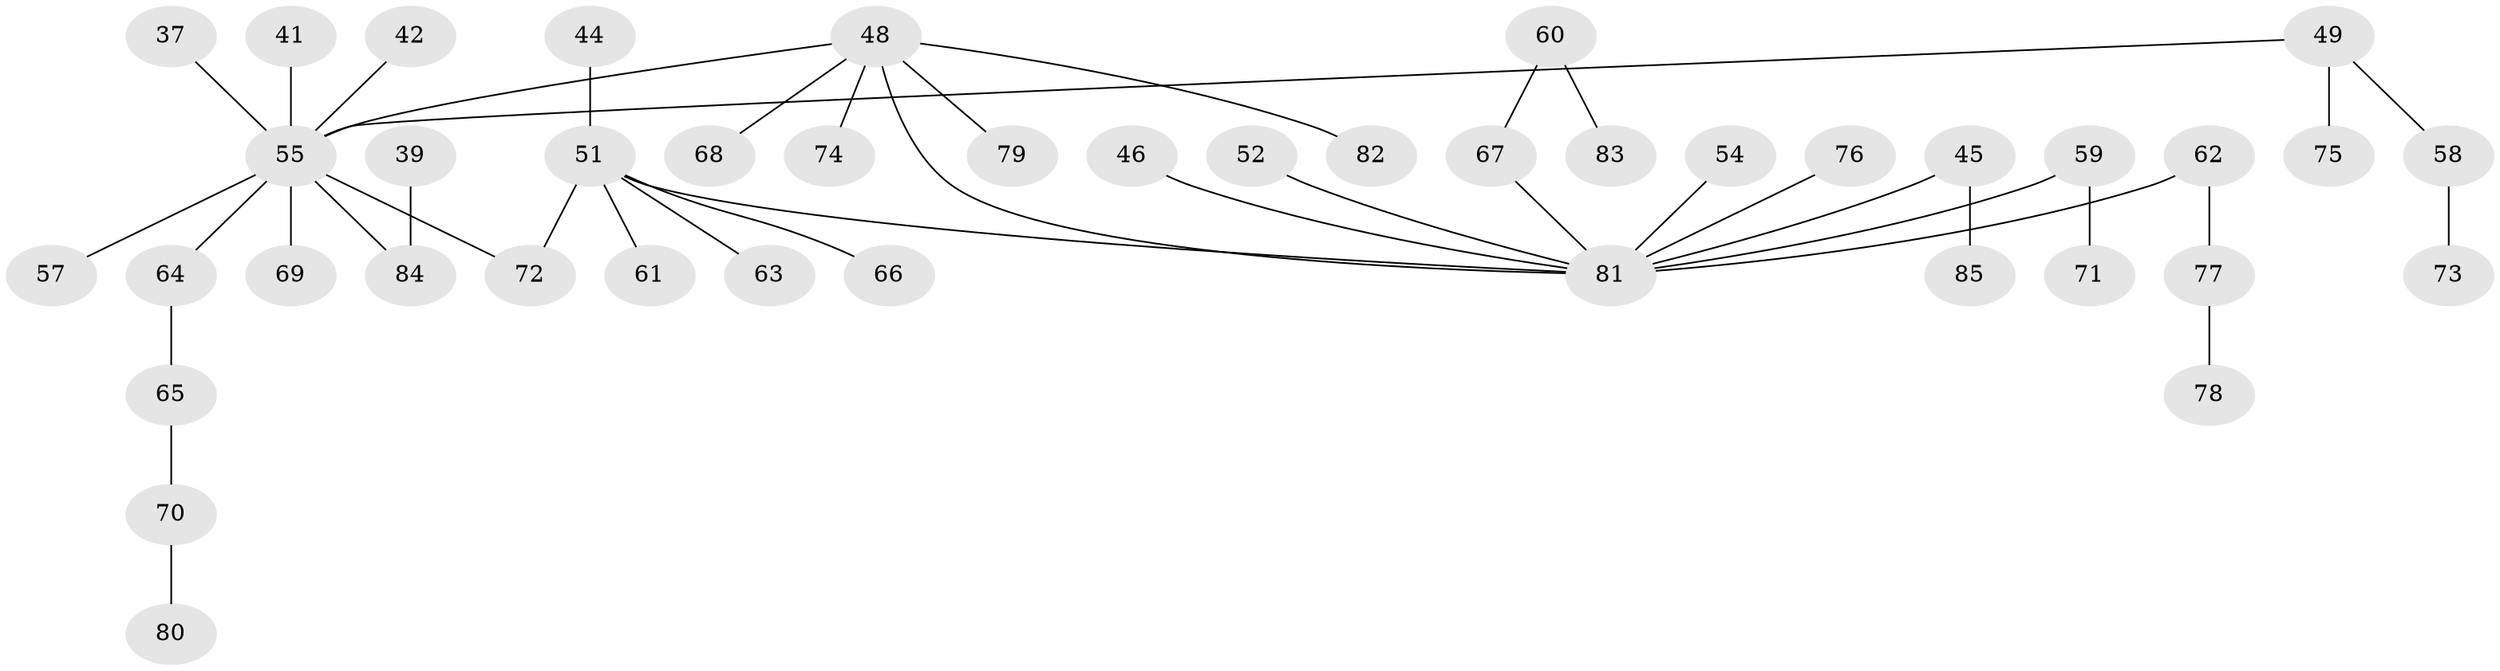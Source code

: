 // original degree distribution, {6: 0.011764705882352941, 3: 0.16470588235294117, 7: 0.011764705882352941, 5: 0.023529411764705882, 2: 0.27058823529411763, 4: 0.058823529411764705, 1: 0.4588235294117647}
// Generated by graph-tools (version 1.1) at 2025/42/03/09/25 04:42:53]
// undirected, 42 vertices, 42 edges
graph export_dot {
graph [start="1"]
  node [color=gray90,style=filled];
  37;
  39;
  41;
  42;
  44;
  45;
  46;
  48 [super="+4+26+34+36"];
  49 [super="+24"];
  51 [super="+33+47"];
  52;
  54;
  55 [super="+9+17+13+27"];
  57;
  58;
  59 [super="+6+15"];
  60 [super="+31+40"];
  61;
  62;
  63;
  64;
  65;
  66;
  67 [super="+50"];
  68;
  69;
  70;
  71;
  72 [super="+56"];
  73;
  74;
  75;
  76;
  77;
  78;
  79;
  80;
  81 [super="+3+11+14+23+43+29"];
  82;
  83;
  84 [super="+35"];
  85;
  37 -- 55;
  39 -- 84;
  41 -- 55;
  42 -- 55;
  44 -- 51;
  45 -- 85;
  45 -- 81;
  46 -- 81;
  48 -- 74;
  48 -- 81;
  48 -- 55;
  48 -- 82;
  48 -- 68;
  48 -- 79;
  49 -- 58;
  49 -- 75;
  49 -- 55;
  51 -- 81;
  51 -- 66;
  51 -- 63;
  51 -- 61;
  51 -- 72;
  52 -- 81;
  54 -- 81;
  55 -- 64;
  55 -- 69;
  55 -- 57;
  55 -- 84;
  55 -- 72;
  58 -- 73;
  59 -- 71;
  59 -- 81;
  60 -- 83;
  60 -- 67;
  62 -- 77;
  62 -- 81;
  64 -- 65;
  65 -- 70;
  67 -- 81;
  70 -- 80;
  76 -- 81;
  77 -- 78;
}
